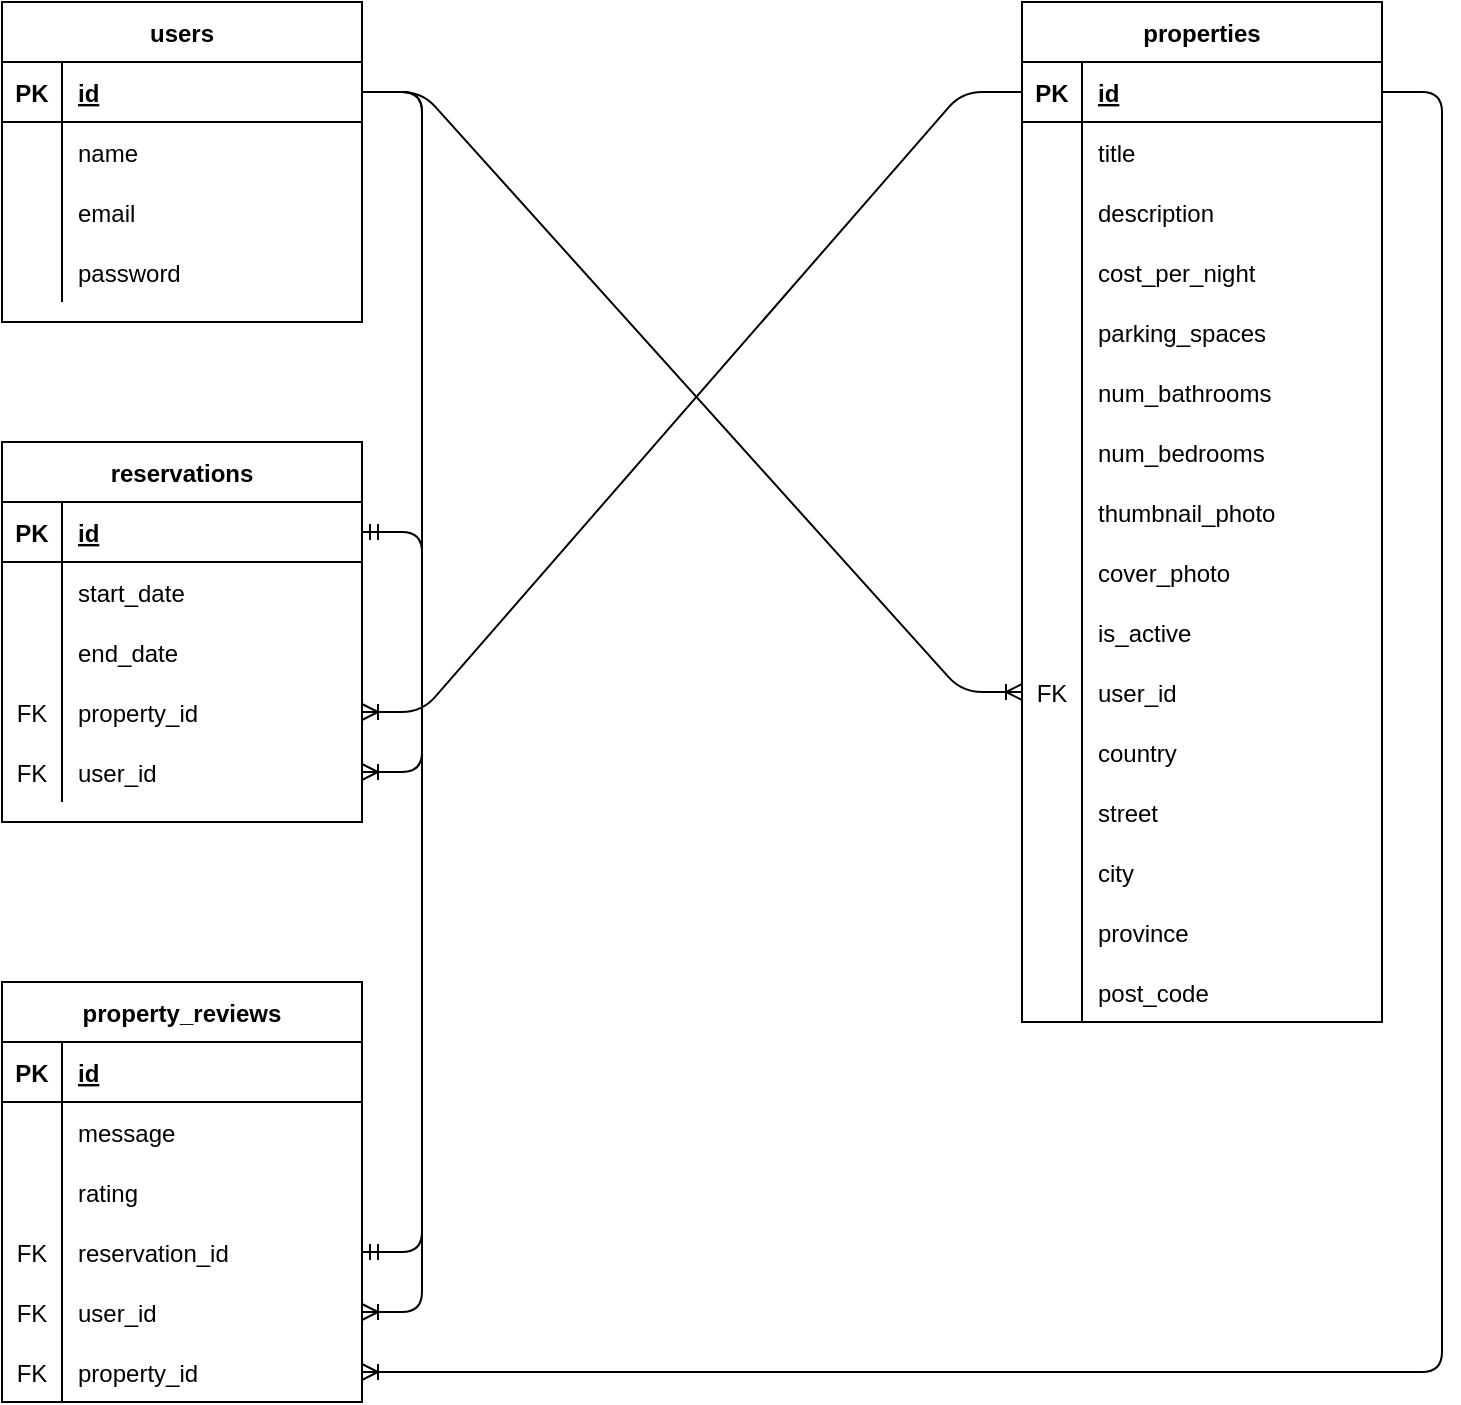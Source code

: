 <mxfile version="15.2.7" type="github"><diagram id="MJXdPvKx9yNx3MpCl1bF" name="Page-1"><mxGraphModel dx="941" dy="802" grid="1" gridSize="10" guides="1" tooltips="1" connect="1" arrows="1" fold="1" page="1" pageScale="1" pageWidth="850" pageHeight="1100" math="0" shadow="0"><root><mxCell id="0"/><mxCell id="1" parent="0"/><mxCell id="aEdYHcrxlkekQkbvw5XB-1" value="users" style="shape=table;startSize=30;container=1;collapsible=1;childLayout=tableLayout;fixedRows=1;rowLines=0;fontStyle=1;align=center;resizeLast=1;" vertex="1" parent="1"><mxGeometry x="80" y="30" width="180" height="160" as="geometry"/></mxCell><mxCell id="aEdYHcrxlkekQkbvw5XB-2" value="" style="shape=partialRectangle;collapsible=0;dropTarget=0;pointerEvents=0;fillColor=none;top=0;left=0;bottom=1;right=0;points=[[0,0.5],[1,0.5]];portConstraint=eastwest;" vertex="1" parent="aEdYHcrxlkekQkbvw5XB-1"><mxGeometry y="30" width="180" height="30" as="geometry"/></mxCell><mxCell id="aEdYHcrxlkekQkbvw5XB-3" value="PK" style="shape=partialRectangle;connectable=0;fillColor=none;top=0;left=0;bottom=0;right=0;fontStyle=1;overflow=hidden;" vertex="1" parent="aEdYHcrxlkekQkbvw5XB-2"><mxGeometry width="30" height="30" as="geometry"/></mxCell><mxCell id="aEdYHcrxlkekQkbvw5XB-4" value="id" style="shape=partialRectangle;connectable=0;fillColor=none;top=0;left=0;bottom=0;right=0;align=left;spacingLeft=6;fontStyle=5;overflow=hidden;" vertex="1" parent="aEdYHcrxlkekQkbvw5XB-2"><mxGeometry x="30" width="150" height="30" as="geometry"/></mxCell><mxCell id="aEdYHcrxlkekQkbvw5XB-5" value="" style="shape=partialRectangle;collapsible=0;dropTarget=0;pointerEvents=0;fillColor=none;top=0;left=0;bottom=0;right=0;points=[[0,0.5],[1,0.5]];portConstraint=eastwest;" vertex="1" parent="aEdYHcrxlkekQkbvw5XB-1"><mxGeometry y="60" width="180" height="30" as="geometry"/></mxCell><mxCell id="aEdYHcrxlkekQkbvw5XB-6" value="" style="shape=partialRectangle;connectable=0;fillColor=none;top=0;left=0;bottom=0;right=0;editable=1;overflow=hidden;" vertex="1" parent="aEdYHcrxlkekQkbvw5XB-5"><mxGeometry width="30" height="30" as="geometry"/></mxCell><mxCell id="aEdYHcrxlkekQkbvw5XB-7" value="name" style="shape=partialRectangle;connectable=0;fillColor=none;top=0;left=0;bottom=0;right=0;align=left;spacingLeft=6;overflow=hidden;" vertex="1" parent="aEdYHcrxlkekQkbvw5XB-5"><mxGeometry x="30" width="150" height="30" as="geometry"/></mxCell><mxCell id="aEdYHcrxlkekQkbvw5XB-8" value="" style="shape=partialRectangle;collapsible=0;dropTarget=0;pointerEvents=0;fillColor=none;top=0;left=0;bottom=0;right=0;points=[[0,0.5],[1,0.5]];portConstraint=eastwest;" vertex="1" parent="aEdYHcrxlkekQkbvw5XB-1"><mxGeometry y="90" width="180" height="30" as="geometry"/></mxCell><mxCell id="aEdYHcrxlkekQkbvw5XB-9" value="" style="shape=partialRectangle;connectable=0;fillColor=none;top=0;left=0;bottom=0;right=0;editable=1;overflow=hidden;" vertex="1" parent="aEdYHcrxlkekQkbvw5XB-8"><mxGeometry width="30" height="30" as="geometry"/></mxCell><mxCell id="aEdYHcrxlkekQkbvw5XB-10" value="email" style="shape=partialRectangle;connectable=0;fillColor=none;top=0;left=0;bottom=0;right=0;align=left;spacingLeft=6;overflow=hidden;" vertex="1" parent="aEdYHcrxlkekQkbvw5XB-8"><mxGeometry x="30" width="150" height="30" as="geometry"/></mxCell><mxCell id="aEdYHcrxlkekQkbvw5XB-11" value="" style="shape=partialRectangle;collapsible=0;dropTarget=0;pointerEvents=0;fillColor=none;top=0;left=0;bottom=0;right=0;points=[[0,0.5],[1,0.5]];portConstraint=eastwest;" vertex="1" parent="aEdYHcrxlkekQkbvw5XB-1"><mxGeometry y="120" width="180" height="30" as="geometry"/></mxCell><mxCell id="aEdYHcrxlkekQkbvw5XB-12" value="" style="shape=partialRectangle;connectable=0;fillColor=none;top=0;left=0;bottom=0;right=0;editable=1;overflow=hidden;" vertex="1" parent="aEdYHcrxlkekQkbvw5XB-11"><mxGeometry width="30" height="30" as="geometry"/></mxCell><mxCell id="aEdYHcrxlkekQkbvw5XB-13" value="password" style="shape=partialRectangle;connectable=0;fillColor=none;top=0;left=0;bottom=0;right=0;align=left;spacingLeft=6;overflow=hidden;" vertex="1" parent="aEdYHcrxlkekQkbvw5XB-11"><mxGeometry x="30" width="150" height="30" as="geometry"/></mxCell><mxCell id="aEdYHcrxlkekQkbvw5XB-14" value="properties" style="shape=table;startSize=30;container=1;collapsible=1;childLayout=tableLayout;fixedRows=1;rowLines=0;fontStyle=1;align=center;resizeLast=1;" vertex="1" parent="1"><mxGeometry x="590" y="30" width="180" height="510" as="geometry"/></mxCell><mxCell id="aEdYHcrxlkekQkbvw5XB-15" value="" style="shape=partialRectangle;collapsible=0;dropTarget=0;pointerEvents=0;fillColor=none;top=0;left=0;bottom=1;right=0;points=[[0,0.5],[1,0.5]];portConstraint=eastwest;" vertex="1" parent="aEdYHcrxlkekQkbvw5XB-14"><mxGeometry y="30" width="180" height="30" as="geometry"/></mxCell><mxCell id="aEdYHcrxlkekQkbvw5XB-16" value="PK" style="shape=partialRectangle;connectable=0;fillColor=none;top=0;left=0;bottom=0;right=0;fontStyle=1;overflow=hidden;" vertex="1" parent="aEdYHcrxlkekQkbvw5XB-15"><mxGeometry width="30" height="30" as="geometry"/></mxCell><mxCell id="aEdYHcrxlkekQkbvw5XB-17" value="id" style="shape=partialRectangle;connectable=0;fillColor=none;top=0;left=0;bottom=0;right=0;align=left;spacingLeft=6;fontStyle=5;overflow=hidden;" vertex="1" parent="aEdYHcrxlkekQkbvw5XB-15"><mxGeometry x="30" width="150" height="30" as="geometry"/></mxCell><mxCell id="aEdYHcrxlkekQkbvw5XB-18" value="" style="shape=partialRectangle;collapsible=0;dropTarget=0;pointerEvents=0;fillColor=none;top=0;left=0;bottom=0;right=0;points=[[0,0.5],[1,0.5]];portConstraint=eastwest;" vertex="1" parent="aEdYHcrxlkekQkbvw5XB-14"><mxGeometry y="60" width="180" height="30" as="geometry"/></mxCell><mxCell id="aEdYHcrxlkekQkbvw5XB-19" value="" style="shape=partialRectangle;connectable=0;fillColor=none;top=0;left=0;bottom=0;right=0;editable=1;overflow=hidden;" vertex="1" parent="aEdYHcrxlkekQkbvw5XB-18"><mxGeometry width="30" height="30" as="geometry"/></mxCell><mxCell id="aEdYHcrxlkekQkbvw5XB-20" value="title" style="shape=partialRectangle;connectable=0;fillColor=none;top=0;left=0;bottom=0;right=0;align=left;spacingLeft=6;overflow=hidden;" vertex="1" parent="aEdYHcrxlkekQkbvw5XB-18"><mxGeometry x="30" width="150" height="30" as="geometry"/></mxCell><mxCell id="aEdYHcrxlkekQkbvw5XB-21" value="" style="shape=partialRectangle;collapsible=0;dropTarget=0;pointerEvents=0;fillColor=none;top=0;left=0;bottom=0;right=0;points=[[0,0.5],[1,0.5]];portConstraint=eastwest;" vertex="1" parent="aEdYHcrxlkekQkbvw5XB-14"><mxGeometry y="90" width="180" height="30" as="geometry"/></mxCell><mxCell id="aEdYHcrxlkekQkbvw5XB-22" value="" style="shape=partialRectangle;connectable=0;fillColor=none;top=0;left=0;bottom=0;right=0;editable=1;overflow=hidden;" vertex="1" parent="aEdYHcrxlkekQkbvw5XB-21"><mxGeometry width="30" height="30" as="geometry"/></mxCell><mxCell id="aEdYHcrxlkekQkbvw5XB-23" value="description" style="shape=partialRectangle;connectable=0;fillColor=none;top=0;left=0;bottom=0;right=0;align=left;spacingLeft=6;overflow=hidden;" vertex="1" parent="aEdYHcrxlkekQkbvw5XB-21"><mxGeometry x="30" width="150" height="30" as="geometry"/></mxCell><mxCell id="aEdYHcrxlkekQkbvw5XB-24" value="" style="shape=partialRectangle;collapsible=0;dropTarget=0;pointerEvents=0;fillColor=none;top=0;left=0;bottom=0;right=0;points=[[0,0.5],[1,0.5]];portConstraint=eastwest;" vertex="1" parent="aEdYHcrxlkekQkbvw5XB-14"><mxGeometry y="120" width="180" height="30" as="geometry"/></mxCell><mxCell id="aEdYHcrxlkekQkbvw5XB-25" value="" style="shape=partialRectangle;connectable=0;fillColor=none;top=0;left=0;bottom=0;right=0;editable=1;overflow=hidden;" vertex="1" parent="aEdYHcrxlkekQkbvw5XB-24"><mxGeometry width="30" height="30" as="geometry"/></mxCell><mxCell id="aEdYHcrxlkekQkbvw5XB-26" value="cost_per_night" style="shape=partialRectangle;connectable=0;fillColor=none;top=0;left=0;bottom=0;right=0;align=left;spacingLeft=6;overflow=hidden;" vertex="1" parent="aEdYHcrxlkekQkbvw5XB-24"><mxGeometry x="30" width="150" height="30" as="geometry"/></mxCell><mxCell id="aEdYHcrxlkekQkbvw5XB-27" style="shape=partialRectangle;collapsible=0;dropTarget=0;pointerEvents=0;fillColor=none;top=0;left=0;bottom=0;right=0;points=[[0,0.5],[1,0.5]];portConstraint=eastwest;" vertex="1" parent="aEdYHcrxlkekQkbvw5XB-14"><mxGeometry y="150" width="180" height="30" as="geometry"/></mxCell><mxCell id="aEdYHcrxlkekQkbvw5XB-28" style="shape=partialRectangle;connectable=0;fillColor=none;top=0;left=0;bottom=0;right=0;editable=1;overflow=hidden;" vertex="1" parent="aEdYHcrxlkekQkbvw5XB-27"><mxGeometry width="30" height="30" as="geometry"/></mxCell><mxCell id="aEdYHcrxlkekQkbvw5XB-29" value="parking_spaces" style="shape=partialRectangle;connectable=0;fillColor=none;top=0;left=0;bottom=0;right=0;align=left;spacingLeft=6;overflow=hidden;" vertex="1" parent="aEdYHcrxlkekQkbvw5XB-27"><mxGeometry x="30" width="150" height="30" as="geometry"/></mxCell><mxCell id="aEdYHcrxlkekQkbvw5XB-30" style="shape=partialRectangle;collapsible=0;dropTarget=0;pointerEvents=0;fillColor=none;top=0;left=0;bottom=0;right=0;points=[[0,0.5],[1,0.5]];portConstraint=eastwest;" vertex="1" parent="aEdYHcrxlkekQkbvw5XB-14"><mxGeometry y="180" width="180" height="30" as="geometry"/></mxCell><mxCell id="aEdYHcrxlkekQkbvw5XB-31" style="shape=partialRectangle;connectable=0;fillColor=none;top=0;left=0;bottom=0;right=0;editable=1;overflow=hidden;" vertex="1" parent="aEdYHcrxlkekQkbvw5XB-30"><mxGeometry width="30" height="30" as="geometry"/></mxCell><mxCell id="aEdYHcrxlkekQkbvw5XB-32" value="num_bathrooms" style="shape=partialRectangle;connectable=0;fillColor=none;top=0;left=0;bottom=0;right=0;align=left;spacingLeft=6;overflow=hidden;" vertex="1" parent="aEdYHcrxlkekQkbvw5XB-30"><mxGeometry x="30" width="150" height="30" as="geometry"/></mxCell><mxCell id="aEdYHcrxlkekQkbvw5XB-33" style="shape=partialRectangle;collapsible=0;dropTarget=0;pointerEvents=0;fillColor=none;top=0;left=0;bottom=0;right=0;points=[[0,0.5],[1,0.5]];portConstraint=eastwest;" vertex="1" parent="aEdYHcrxlkekQkbvw5XB-14"><mxGeometry y="210" width="180" height="30" as="geometry"/></mxCell><mxCell id="aEdYHcrxlkekQkbvw5XB-34" style="shape=partialRectangle;connectable=0;fillColor=none;top=0;left=0;bottom=0;right=0;editable=1;overflow=hidden;" vertex="1" parent="aEdYHcrxlkekQkbvw5XB-33"><mxGeometry width="30" height="30" as="geometry"/></mxCell><mxCell id="aEdYHcrxlkekQkbvw5XB-35" value="num_bedrooms" style="shape=partialRectangle;connectable=0;fillColor=none;top=0;left=0;bottom=0;right=0;align=left;spacingLeft=6;overflow=hidden;" vertex="1" parent="aEdYHcrxlkekQkbvw5XB-33"><mxGeometry x="30" width="150" height="30" as="geometry"/></mxCell><mxCell id="aEdYHcrxlkekQkbvw5XB-36" style="shape=partialRectangle;collapsible=0;dropTarget=0;pointerEvents=0;fillColor=none;top=0;left=0;bottom=0;right=0;points=[[0,0.5],[1,0.5]];portConstraint=eastwest;" vertex="1" parent="aEdYHcrxlkekQkbvw5XB-14"><mxGeometry y="240" width="180" height="30" as="geometry"/></mxCell><mxCell id="aEdYHcrxlkekQkbvw5XB-37" style="shape=partialRectangle;connectable=0;fillColor=none;top=0;left=0;bottom=0;right=0;editable=1;overflow=hidden;" vertex="1" parent="aEdYHcrxlkekQkbvw5XB-36"><mxGeometry width="30" height="30" as="geometry"/></mxCell><mxCell id="aEdYHcrxlkekQkbvw5XB-38" value="thumbnail_photo" style="shape=partialRectangle;connectable=0;fillColor=none;top=0;left=0;bottom=0;right=0;align=left;spacingLeft=6;overflow=hidden;" vertex="1" parent="aEdYHcrxlkekQkbvw5XB-36"><mxGeometry x="30" width="150" height="30" as="geometry"/></mxCell><mxCell id="aEdYHcrxlkekQkbvw5XB-61" style="shape=partialRectangle;collapsible=0;dropTarget=0;pointerEvents=0;fillColor=none;top=0;left=0;bottom=0;right=0;points=[[0,0.5],[1,0.5]];portConstraint=eastwest;" vertex="1" parent="aEdYHcrxlkekQkbvw5XB-14"><mxGeometry y="270" width="180" height="30" as="geometry"/></mxCell><mxCell id="aEdYHcrxlkekQkbvw5XB-62" style="shape=partialRectangle;connectable=0;fillColor=none;top=0;left=0;bottom=0;right=0;editable=1;overflow=hidden;" vertex="1" parent="aEdYHcrxlkekQkbvw5XB-61"><mxGeometry width="30" height="30" as="geometry"/></mxCell><mxCell id="aEdYHcrxlkekQkbvw5XB-63" value="cover_photo" style="shape=partialRectangle;connectable=0;fillColor=none;top=0;left=0;bottom=0;right=0;align=left;spacingLeft=6;overflow=hidden;" vertex="1" parent="aEdYHcrxlkekQkbvw5XB-61"><mxGeometry x="30" width="150" height="30" as="geometry"/></mxCell><mxCell id="aEdYHcrxlkekQkbvw5XB-64" style="shape=partialRectangle;collapsible=0;dropTarget=0;pointerEvents=0;fillColor=none;top=0;left=0;bottom=0;right=0;points=[[0,0.5],[1,0.5]];portConstraint=eastwest;" vertex="1" parent="aEdYHcrxlkekQkbvw5XB-14"><mxGeometry y="300" width="180" height="30" as="geometry"/></mxCell><mxCell id="aEdYHcrxlkekQkbvw5XB-65" style="shape=partialRectangle;connectable=0;fillColor=none;top=0;left=0;bottom=0;right=0;editable=1;overflow=hidden;" vertex="1" parent="aEdYHcrxlkekQkbvw5XB-64"><mxGeometry width="30" height="30" as="geometry"/></mxCell><mxCell id="aEdYHcrxlkekQkbvw5XB-66" value="is_active" style="shape=partialRectangle;connectable=0;fillColor=none;top=0;left=0;bottom=0;right=0;align=left;spacingLeft=6;overflow=hidden;" vertex="1" parent="aEdYHcrxlkekQkbvw5XB-64"><mxGeometry x="30" width="150" height="30" as="geometry"/></mxCell><mxCell id="aEdYHcrxlkekQkbvw5XB-67" style="shape=partialRectangle;collapsible=0;dropTarget=0;pointerEvents=0;fillColor=none;top=0;left=0;bottom=0;right=0;points=[[0,0.5],[1,0.5]];portConstraint=eastwest;" vertex="1" parent="aEdYHcrxlkekQkbvw5XB-14"><mxGeometry y="330" width="180" height="30" as="geometry"/></mxCell><mxCell id="aEdYHcrxlkekQkbvw5XB-68" value="FK" style="shape=partialRectangle;connectable=0;fillColor=none;top=0;left=0;bottom=0;right=0;editable=1;overflow=hidden;" vertex="1" parent="aEdYHcrxlkekQkbvw5XB-67"><mxGeometry width="30" height="30" as="geometry"/></mxCell><mxCell id="aEdYHcrxlkekQkbvw5XB-69" value="user_id" style="shape=partialRectangle;connectable=0;fillColor=none;top=0;left=0;bottom=0;right=0;align=left;spacingLeft=6;overflow=hidden;" vertex="1" parent="aEdYHcrxlkekQkbvw5XB-67"><mxGeometry x="30" width="150" height="30" as="geometry"/></mxCell><mxCell id="aEdYHcrxlkekQkbvw5XB-70" style="shape=partialRectangle;collapsible=0;dropTarget=0;pointerEvents=0;fillColor=none;top=0;left=0;bottom=0;right=0;points=[[0,0.5],[1,0.5]];portConstraint=eastwest;" vertex="1" parent="aEdYHcrxlkekQkbvw5XB-14"><mxGeometry y="360" width="180" height="30" as="geometry"/></mxCell><mxCell id="aEdYHcrxlkekQkbvw5XB-71" style="shape=partialRectangle;connectable=0;fillColor=none;top=0;left=0;bottom=0;right=0;editable=1;overflow=hidden;" vertex="1" parent="aEdYHcrxlkekQkbvw5XB-70"><mxGeometry width="30" height="30" as="geometry"/></mxCell><mxCell id="aEdYHcrxlkekQkbvw5XB-72" value="country" style="shape=partialRectangle;connectable=0;fillColor=none;top=0;left=0;bottom=0;right=0;align=left;spacingLeft=6;overflow=hidden;" vertex="1" parent="aEdYHcrxlkekQkbvw5XB-70"><mxGeometry x="30" width="150" height="30" as="geometry"/></mxCell><mxCell id="aEdYHcrxlkekQkbvw5XB-85" style="shape=partialRectangle;collapsible=0;dropTarget=0;pointerEvents=0;fillColor=none;top=0;left=0;bottom=0;right=0;points=[[0,0.5],[1,0.5]];portConstraint=eastwest;" vertex="1" parent="aEdYHcrxlkekQkbvw5XB-14"><mxGeometry y="390" width="180" height="30" as="geometry"/></mxCell><mxCell id="aEdYHcrxlkekQkbvw5XB-86" style="shape=partialRectangle;connectable=0;fillColor=none;top=0;left=0;bottom=0;right=0;editable=1;overflow=hidden;" vertex="1" parent="aEdYHcrxlkekQkbvw5XB-85"><mxGeometry width="30" height="30" as="geometry"/></mxCell><mxCell id="aEdYHcrxlkekQkbvw5XB-87" value="street" style="shape=partialRectangle;connectable=0;fillColor=none;top=0;left=0;bottom=0;right=0;align=left;spacingLeft=6;overflow=hidden;" vertex="1" parent="aEdYHcrxlkekQkbvw5XB-85"><mxGeometry x="30" width="150" height="30" as="geometry"/></mxCell><mxCell id="aEdYHcrxlkekQkbvw5XB-82" style="shape=partialRectangle;collapsible=0;dropTarget=0;pointerEvents=0;fillColor=none;top=0;left=0;bottom=0;right=0;points=[[0,0.5],[1,0.5]];portConstraint=eastwest;" vertex="1" parent="aEdYHcrxlkekQkbvw5XB-14"><mxGeometry y="420" width="180" height="30" as="geometry"/></mxCell><mxCell id="aEdYHcrxlkekQkbvw5XB-83" style="shape=partialRectangle;connectable=0;fillColor=none;top=0;left=0;bottom=0;right=0;editable=1;overflow=hidden;" vertex="1" parent="aEdYHcrxlkekQkbvw5XB-82"><mxGeometry width="30" height="30" as="geometry"/></mxCell><mxCell id="aEdYHcrxlkekQkbvw5XB-84" value="city" style="shape=partialRectangle;connectable=0;fillColor=none;top=0;left=0;bottom=0;right=0;align=left;spacingLeft=6;overflow=hidden;" vertex="1" parent="aEdYHcrxlkekQkbvw5XB-82"><mxGeometry x="30" width="150" height="30" as="geometry"/></mxCell><mxCell id="aEdYHcrxlkekQkbvw5XB-79" style="shape=partialRectangle;collapsible=0;dropTarget=0;pointerEvents=0;fillColor=none;top=0;left=0;bottom=0;right=0;points=[[0,0.5],[1,0.5]];portConstraint=eastwest;" vertex="1" parent="aEdYHcrxlkekQkbvw5XB-14"><mxGeometry y="450" width="180" height="30" as="geometry"/></mxCell><mxCell id="aEdYHcrxlkekQkbvw5XB-80" style="shape=partialRectangle;connectable=0;fillColor=none;top=0;left=0;bottom=0;right=0;editable=1;overflow=hidden;" vertex="1" parent="aEdYHcrxlkekQkbvw5XB-79"><mxGeometry width="30" height="30" as="geometry"/></mxCell><mxCell id="aEdYHcrxlkekQkbvw5XB-81" value="province" style="shape=partialRectangle;connectable=0;fillColor=none;top=0;left=0;bottom=0;right=0;align=left;spacingLeft=6;overflow=hidden;" vertex="1" parent="aEdYHcrxlkekQkbvw5XB-79"><mxGeometry x="30" width="150" height="30" as="geometry"/></mxCell><mxCell id="aEdYHcrxlkekQkbvw5XB-76" style="shape=partialRectangle;collapsible=0;dropTarget=0;pointerEvents=0;fillColor=none;top=0;left=0;bottom=0;right=0;points=[[0,0.5],[1,0.5]];portConstraint=eastwest;" vertex="1" parent="aEdYHcrxlkekQkbvw5XB-14"><mxGeometry y="480" width="180" height="30" as="geometry"/></mxCell><mxCell id="aEdYHcrxlkekQkbvw5XB-77" style="shape=partialRectangle;connectable=0;fillColor=none;top=0;left=0;bottom=0;right=0;editable=1;overflow=hidden;" vertex="1" parent="aEdYHcrxlkekQkbvw5XB-76"><mxGeometry width="30" height="30" as="geometry"/></mxCell><mxCell id="aEdYHcrxlkekQkbvw5XB-78" value="post_code" style="shape=partialRectangle;connectable=0;fillColor=none;top=0;left=0;bottom=0;right=0;align=left;spacingLeft=6;overflow=hidden;" vertex="1" parent="aEdYHcrxlkekQkbvw5XB-76"><mxGeometry x="30" width="150" height="30" as="geometry"/></mxCell><mxCell id="aEdYHcrxlkekQkbvw5XB-39" value="reservations" style="shape=table;startSize=30;container=1;collapsible=1;childLayout=tableLayout;fixedRows=1;rowLines=0;fontStyle=1;align=center;resizeLast=1;" vertex="1" parent="1"><mxGeometry x="80" y="250" width="180" height="190" as="geometry"/></mxCell><mxCell id="aEdYHcrxlkekQkbvw5XB-40" value="" style="shape=partialRectangle;collapsible=0;dropTarget=0;pointerEvents=0;fillColor=none;top=0;left=0;bottom=1;right=0;points=[[0,0.5],[1,0.5]];portConstraint=eastwest;" vertex="1" parent="aEdYHcrxlkekQkbvw5XB-39"><mxGeometry y="30" width="180" height="30" as="geometry"/></mxCell><mxCell id="aEdYHcrxlkekQkbvw5XB-41" value="PK" style="shape=partialRectangle;connectable=0;fillColor=none;top=0;left=0;bottom=0;right=0;fontStyle=1;overflow=hidden;" vertex="1" parent="aEdYHcrxlkekQkbvw5XB-40"><mxGeometry width="30" height="30" as="geometry"/></mxCell><mxCell id="aEdYHcrxlkekQkbvw5XB-42" value="id" style="shape=partialRectangle;connectable=0;fillColor=none;top=0;left=0;bottom=0;right=0;align=left;spacingLeft=6;fontStyle=5;overflow=hidden;" vertex="1" parent="aEdYHcrxlkekQkbvw5XB-40"><mxGeometry x="30" width="150" height="30" as="geometry"/></mxCell><mxCell id="aEdYHcrxlkekQkbvw5XB-43" value="" style="shape=partialRectangle;collapsible=0;dropTarget=0;pointerEvents=0;fillColor=none;top=0;left=0;bottom=0;right=0;points=[[0,0.5],[1,0.5]];portConstraint=eastwest;" vertex="1" parent="aEdYHcrxlkekQkbvw5XB-39"><mxGeometry y="60" width="180" height="30" as="geometry"/></mxCell><mxCell id="aEdYHcrxlkekQkbvw5XB-44" value="" style="shape=partialRectangle;connectable=0;fillColor=none;top=0;left=0;bottom=0;right=0;editable=1;overflow=hidden;" vertex="1" parent="aEdYHcrxlkekQkbvw5XB-43"><mxGeometry width="30" height="30" as="geometry"/></mxCell><mxCell id="aEdYHcrxlkekQkbvw5XB-45" value="start_date" style="shape=partialRectangle;connectable=0;fillColor=none;top=0;left=0;bottom=0;right=0;align=left;spacingLeft=6;overflow=hidden;" vertex="1" parent="aEdYHcrxlkekQkbvw5XB-43"><mxGeometry x="30" width="150" height="30" as="geometry"/></mxCell><mxCell id="aEdYHcrxlkekQkbvw5XB-46" value="" style="shape=partialRectangle;collapsible=0;dropTarget=0;pointerEvents=0;fillColor=none;top=0;left=0;bottom=0;right=0;points=[[0,0.5],[1,0.5]];portConstraint=eastwest;" vertex="1" parent="aEdYHcrxlkekQkbvw5XB-39"><mxGeometry y="90" width="180" height="30" as="geometry"/></mxCell><mxCell id="aEdYHcrxlkekQkbvw5XB-47" value="" style="shape=partialRectangle;connectable=0;fillColor=none;top=0;left=0;bottom=0;right=0;editable=1;overflow=hidden;" vertex="1" parent="aEdYHcrxlkekQkbvw5XB-46"><mxGeometry width="30" height="30" as="geometry"/></mxCell><mxCell id="aEdYHcrxlkekQkbvw5XB-48" value="end_date" style="shape=partialRectangle;connectable=0;fillColor=none;top=0;left=0;bottom=0;right=0;align=left;spacingLeft=6;overflow=hidden;" vertex="1" parent="aEdYHcrxlkekQkbvw5XB-46"><mxGeometry x="30" width="150" height="30" as="geometry"/></mxCell><mxCell id="aEdYHcrxlkekQkbvw5XB-49" value="" style="shape=partialRectangle;collapsible=0;dropTarget=0;pointerEvents=0;fillColor=none;top=0;left=0;bottom=0;right=0;points=[[0,0.5],[1,0.5]];portConstraint=eastwest;" vertex="1" parent="aEdYHcrxlkekQkbvw5XB-39"><mxGeometry y="120" width="180" height="30" as="geometry"/></mxCell><mxCell id="aEdYHcrxlkekQkbvw5XB-50" value="FK" style="shape=partialRectangle;connectable=0;fillColor=none;top=0;left=0;bottom=0;right=0;editable=1;overflow=hidden;" vertex="1" parent="aEdYHcrxlkekQkbvw5XB-49"><mxGeometry width="30" height="30" as="geometry"/></mxCell><mxCell id="aEdYHcrxlkekQkbvw5XB-51" value="property_id" style="shape=partialRectangle;connectable=0;fillColor=none;top=0;left=0;bottom=0;right=0;align=left;spacingLeft=6;overflow=hidden;" vertex="1" parent="aEdYHcrxlkekQkbvw5XB-49"><mxGeometry x="30" width="150" height="30" as="geometry"/></mxCell><mxCell id="aEdYHcrxlkekQkbvw5XB-112" style="shape=partialRectangle;collapsible=0;dropTarget=0;pointerEvents=0;fillColor=none;top=0;left=0;bottom=0;right=0;points=[[0,0.5],[1,0.5]];portConstraint=eastwest;" vertex="1" parent="aEdYHcrxlkekQkbvw5XB-39"><mxGeometry y="150" width="180" height="30" as="geometry"/></mxCell><mxCell id="aEdYHcrxlkekQkbvw5XB-113" value="FK" style="shape=partialRectangle;connectable=0;fillColor=none;top=0;left=0;bottom=0;right=0;editable=1;overflow=hidden;" vertex="1" parent="aEdYHcrxlkekQkbvw5XB-112"><mxGeometry width="30" height="30" as="geometry"/></mxCell><mxCell id="aEdYHcrxlkekQkbvw5XB-114" value="user_id" style="shape=partialRectangle;connectable=0;fillColor=none;top=0;left=0;bottom=0;right=0;align=left;spacingLeft=6;overflow=hidden;" vertex="1" parent="aEdYHcrxlkekQkbvw5XB-112"><mxGeometry x="30" width="150" height="30" as="geometry"/></mxCell><mxCell id="aEdYHcrxlkekQkbvw5XB-88" value="property_reviews" style="shape=table;startSize=30;container=1;collapsible=1;childLayout=tableLayout;fixedRows=1;rowLines=0;fontStyle=1;align=center;resizeLast=1;" vertex="1" parent="1"><mxGeometry x="80" y="520" width="180" height="210" as="geometry"/></mxCell><mxCell id="aEdYHcrxlkekQkbvw5XB-89" value="" style="shape=partialRectangle;collapsible=0;dropTarget=0;pointerEvents=0;fillColor=none;top=0;left=0;bottom=1;right=0;points=[[0,0.5],[1,0.5]];portConstraint=eastwest;" vertex="1" parent="aEdYHcrxlkekQkbvw5XB-88"><mxGeometry y="30" width="180" height="30" as="geometry"/></mxCell><mxCell id="aEdYHcrxlkekQkbvw5XB-90" value="PK" style="shape=partialRectangle;connectable=0;fillColor=none;top=0;left=0;bottom=0;right=0;fontStyle=1;overflow=hidden;" vertex="1" parent="aEdYHcrxlkekQkbvw5XB-89"><mxGeometry width="30" height="30" as="geometry"/></mxCell><mxCell id="aEdYHcrxlkekQkbvw5XB-91" value="id" style="shape=partialRectangle;connectable=0;fillColor=none;top=0;left=0;bottom=0;right=0;align=left;spacingLeft=6;fontStyle=5;overflow=hidden;" vertex="1" parent="aEdYHcrxlkekQkbvw5XB-89"><mxGeometry x="30" width="150" height="30" as="geometry"/></mxCell><mxCell id="aEdYHcrxlkekQkbvw5XB-92" value="" style="shape=partialRectangle;collapsible=0;dropTarget=0;pointerEvents=0;fillColor=none;top=0;left=0;bottom=0;right=0;points=[[0,0.5],[1,0.5]];portConstraint=eastwest;" vertex="1" parent="aEdYHcrxlkekQkbvw5XB-88"><mxGeometry y="60" width="180" height="30" as="geometry"/></mxCell><mxCell id="aEdYHcrxlkekQkbvw5XB-93" value="" style="shape=partialRectangle;connectable=0;fillColor=none;top=0;left=0;bottom=0;right=0;editable=1;overflow=hidden;" vertex="1" parent="aEdYHcrxlkekQkbvw5XB-92"><mxGeometry width="30" height="30" as="geometry"/></mxCell><mxCell id="aEdYHcrxlkekQkbvw5XB-94" value="message" style="shape=partialRectangle;connectable=0;fillColor=none;top=0;left=0;bottom=0;right=0;align=left;spacingLeft=6;overflow=hidden;" vertex="1" parent="aEdYHcrxlkekQkbvw5XB-92"><mxGeometry x="30" width="150" height="30" as="geometry"/></mxCell><mxCell id="aEdYHcrxlkekQkbvw5XB-95" value="" style="shape=partialRectangle;collapsible=0;dropTarget=0;pointerEvents=0;fillColor=none;top=0;left=0;bottom=0;right=0;points=[[0,0.5],[1,0.5]];portConstraint=eastwest;" vertex="1" parent="aEdYHcrxlkekQkbvw5XB-88"><mxGeometry y="90" width="180" height="30" as="geometry"/></mxCell><mxCell id="aEdYHcrxlkekQkbvw5XB-96" value="" style="shape=partialRectangle;connectable=0;fillColor=none;top=0;left=0;bottom=0;right=0;editable=1;overflow=hidden;" vertex="1" parent="aEdYHcrxlkekQkbvw5XB-95"><mxGeometry width="30" height="30" as="geometry"/></mxCell><mxCell id="aEdYHcrxlkekQkbvw5XB-97" value="rating" style="shape=partialRectangle;connectable=0;fillColor=none;top=0;left=0;bottom=0;right=0;align=left;spacingLeft=6;overflow=hidden;" vertex="1" parent="aEdYHcrxlkekQkbvw5XB-95"><mxGeometry x="30" width="150" height="30" as="geometry"/></mxCell><mxCell id="aEdYHcrxlkekQkbvw5XB-98" value="" style="shape=partialRectangle;collapsible=0;dropTarget=0;pointerEvents=0;fillColor=none;top=0;left=0;bottom=0;right=0;points=[[0,0.5],[1,0.5]];portConstraint=eastwest;" vertex="1" parent="aEdYHcrxlkekQkbvw5XB-88"><mxGeometry y="120" width="180" height="30" as="geometry"/></mxCell><mxCell id="aEdYHcrxlkekQkbvw5XB-99" value="FK" style="shape=partialRectangle;connectable=0;fillColor=none;top=0;left=0;bottom=0;right=0;editable=1;overflow=hidden;" vertex="1" parent="aEdYHcrxlkekQkbvw5XB-98"><mxGeometry width="30" height="30" as="geometry"/></mxCell><mxCell id="aEdYHcrxlkekQkbvw5XB-100" value="reservation_id" style="shape=partialRectangle;connectable=0;fillColor=none;top=0;left=0;bottom=0;right=0;align=left;spacingLeft=6;overflow=hidden;" vertex="1" parent="aEdYHcrxlkekQkbvw5XB-98"><mxGeometry x="30" width="150" height="30" as="geometry"/></mxCell><mxCell id="aEdYHcrxlkekQkbvw5XB-115" style="shape=partialRectangle;collapsible=0;dropTarget=0;pointerEvents=0;fillColor=none;top=0;left=0;bottom=0;right=0;points=[[0,0.5],[1,0.5]];portConstraint=eastwest;" vertex="1" parent="aEdYHcrxlkekQkbvw5XB-88"><mxGeometry y="150" width="180" height="30" as="geometry"/></mxCell><mxCell id="aEdYHcrxlkekQkbvw5XB-116" value="FK" style="shape=partialRectangle;connectable=0;fillColor=none;top=0;left=0;bottom=0;right=0;editable=1;overflow=hidden;" vertex="1" parent="aEdYHcrxlkekQkbvw5XB-115"><mxGeometry width="30" height="30" as="geometry"/></mxCell><mxCell id="aEdYHcrxlkekQkbvw5XB-117" value="user_id" style="shape=partialRectangle;connectable=0;fillColor=none;top=0;left=0;bottom=0;right=0;align=left;spacingLeft=6;overflow=hidden;" vertex="1" parent="aEdYHcrxlkekQkbvw5XB-115"><mxGeometry x="30" width="150" height="30" as="geometry"/></mxCell><mxCell id="aEdYHcrxlkekQkbvw5XB-136" style="shape=partialRectangle;collapsible=0;dropTarget=0;pointerEvents=0;fillColor=none;top=0;left=0;bottom=0;right=0;points=[[0,0.5],[1,0.5]];portConstraint=eastwest;" vertex="1" parent="aEdYHcrxlkekQkbvw5XB-88"><mxGeometry y="180" width="180" height="30" as="geometry"/></mxCell><mxCell id="aEdYHcrxlkekQkbvw5XB-137" value="FK" style="shape=partialRectangle;connectable=0;fillColor=none;top=0;left=0;bottom=0;right=0;editable=1;overflow=hidden;" vertex="1" parent="aEdYHcrxlkekQkbvw5XB-136"><mxGeometry width="30" height="30" as="geometry"/></mxCell><mxCell id="aEdYHcrxlkekQkbvw5XB-138" value="property_id" style="shape=partialRectangle;connectable=0;fillColor=none;top=0;left=0;bottom=0;right=0;align=left;spacingLeft=6;overflow=hidden;" vertex="1" parent="aEdYHcrxlkekQkbvw5XB-136"><mxGeometry x="30" width="150" height="30" as="geometry"/></mxCell><mxCell id="aEdYHcrxlkekQkbvw5XB-110" value="" style="edgeStyle=entityRelationEdgeStyle;fontSize=12;html=1;endArrow=ERoneToMany;exitX=1;exitY=0.5;exitDx=0;exitDy=0;entryX=0;entryY=0.5;entryDx=0;entryDy=0;" edge="1" parent="1" source="aEdYHcrxlkekQkbvw5XB-2" target="aEdYHcrxlkekQkbvw5XB-67"><mxGeometry width="100" height="100" relative="1" as="geometry"><mxPoint x="370" y="460" as="sourcePoint"/><mxPoint x="470" y="360" as="targetPoint"/></mxGeometry></mxCell><mxCell id="aEdYHcrxlkekQkbvw5XB-111" value="" style="edgeStyle=entityRelationEdgeStyle;fontSize=12;html=1;endArrow=ERoneToMany;exitX=1;exitY=0.5;exitDx=0;exitDy=0;entryX=1;entryY=0.5;entryDx=0;entryDy=0;" edge="1" parent="1" source="aEdYHcrxlkekQkbvw5XB-2" target="aEdYHcrxlkekQkbvw5XB-112"><mxGeometry width="100" height="100" relative="1" as="geometry"><mxPoint x="410" y="460" as="sourcePoint"/><mxPoint x="570" y="440" as="targetPoint"/></mxGeometry></mxCell><mxCell id="aEdYHcrxlkekQkbvw5XB-119" value="" style="edgeStyle=entityRelationEdgeStyle;fontSize=12;html=1;endArrow=ERmandOne;startArrow=ERmandOne;entryX=1;entryY=0.5;entryDx=0;entryDy=0;exitX=1;exitY=0.5;exitDx=0;exitDy=0;" edge="1" parent="1" source="aEdYHcrxlkekQkbvw5XB-98" target="aEdYHcrxlkekQkbvw5XB-40"><mxGeometry width="100" height="100" relative="1" as="geometry"><mxPoint x="370" y="460" as="sourcePoint"/><mxPoint x="470" y="360" as="targetPoint"/></mxGeometry></mxCell><mxCell id="aEdYHcrxlkekQkbvw5XB-135" value="" style="edgeStyle=entityRelationEdgeStyle;fontSize=12;html=1;endArrow=ERoneToMany;entryX=1;entryY=0.5;entryDx=0;entryDy=0;exitX=0;exitY=0.5;exitDx=0;exitDy=0;" edge="1" parent="1" source="aEdYHcrxlkekQkbvw5XB-15" target="aEdYHcrxlkekQkbvw5XB-49"><mxGeometry width="100" height="100" relative="1" as="geometry"><mxPoint x="550" y="490" as="sourcePoint"/><mxPoint x="510" y="405" as="targetPoint"/></mxGeometry></mxCell><mxCell id="aEdYHcrxlkekQkbvw5XB-140" value="" style="edgeStyle=entityRelationEdgeStyle;fontSize=12;html=1;endArrow=ERoneToMany;entryX=1;entryY=0.5;entryDx=0;entryDy=0;" edge="1" parent="1" target="aEdYHcrxlkekQkbvw5XB-136"><mxGeometry width="100" height="100" relative="1" as="geometry"><mxPoint x="770" y="75" as="sourcePoint"/><mxPoint x="470" y="360" as="targetPoint"/></mxGeometry></mxCell><mxCell id="aEdYHcrxlkekQkbvw5XB-141" value="" style="edgeStyle=entityRelationEdgeStyle;fontSize=12;html=1;endArrow=ERoneToMany;exitX=1;exitY=0.5;exitDx=0;exitDy=0;entryX=1;entryY=0.5;entryDx=0;entryDy=0;" edge="1" parent="1" source="aEdYHcrxlkekQkbvw5XB-2" target="aEdYHcrxlkekQkbvw5XB-115"><mxGeometry width="100" height="100" relative="1" as="geometry"><mxPoint x="270" y="85" as="sourcePoint"/><mxPoint x="380" y="455" as="targetPoint"/></mxGeometry></mxCell></root></mxGraphModel></diagram></mxfile>